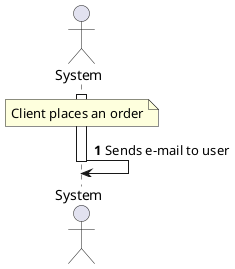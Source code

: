 @startuml
autonumber
actor "System" as SYS

activate SYS

note over SYS
Client places an order
end note

SYS -> SYS : Sends e-mail to user

deactivate SYS
@enduml
